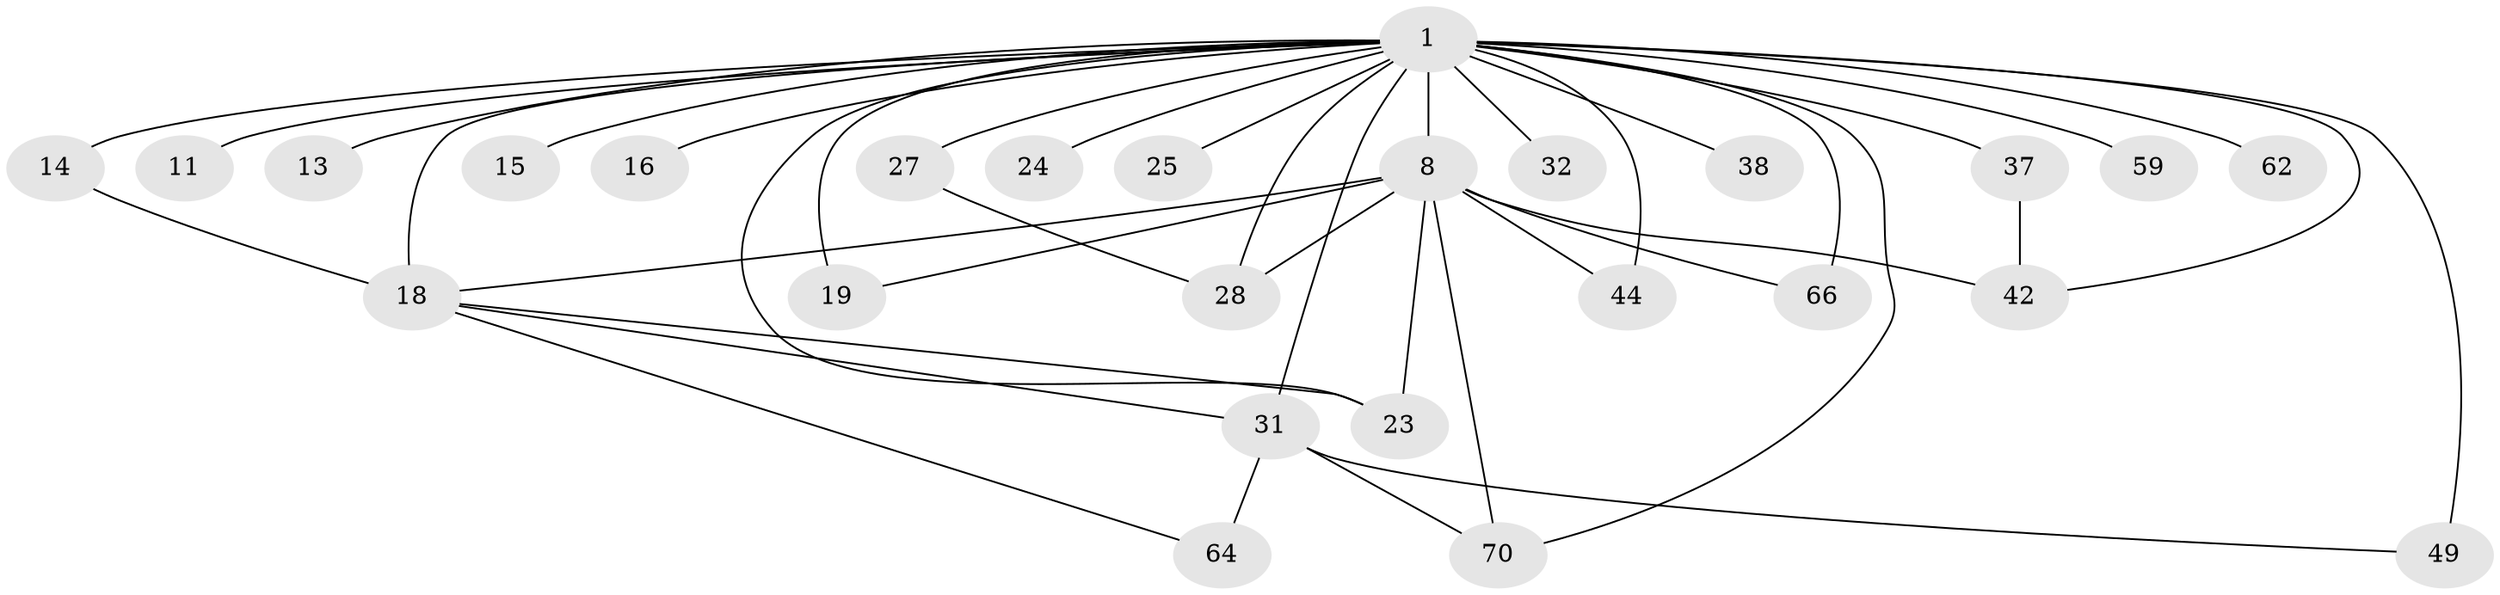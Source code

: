 // original degree distribution, {14: 0.033707865168539325, 18: 0.011235955056179775, 22: 0.02247191011235955, 19: 0.011235955056179775, 34: 0.011235955056179775, 11: 0.011235955056179775, 17: 0.011235955056179775, 2: 0.4943820224719101, 5: 0.056179775280898875, 3: 0.20224719101123595, 4: 0.11235955056179775, 6: 0.011235955056179775, 8: 0.011235955056179775}
// Generated by graph-tools (version 1.1) at 2025/17/03/04/25 18:17:16]
// undirected, 26 vertices, 41 edges
graph export_dot {
graph [start="1"]
  node [color=gray90,style=filled];
  1 [super="+29+2+56+4+22"];
  8 [super="+72+9+41"];
  11;
  13;
  14 [super="+83+17"];
  15;
  16;
  18 [super="+21+57"];
  19 [super="+48"];
  23 [super="+46"];
  24;
  25;
  27 [super="+60"];
  28;
  31 [super="+63+50"];
  32;
  37 [super="+78+88"];
  38;
  42 [super="+55"];
  44;
  49 [super="+67"];
  59;
  62;
  64;
  66;
  70;
  1 -- 8 [weight=21];
  1 -- 66 [weight=2];
  1 -- 70;
  1 -- 11 [weight=2];
  1 -- 14 [weight=5];
  1 -- 15 [weight=3];
  1 -- 16 [weight=2];
  1 -- 18 [weight=7];
  1 -- 24 [weight=2];
  1 -- 27 [weight=3];
  1 -- 31 [weight=5];
  1 -- 32 [weight=2];
  1 -- 37 [weight=3];
  1 -- 38 [weight=3];
  1 -- 44;
  1 -- 49 [weight=3];
  1 -- 59 [weight=2];
  1 -- 62 [weight=2];
  1 -- 42 [weight=2];
  1 -- 13 [weight=2];
  1 -- 19 [weight=2];
  1 -- 23 [weight=3];
  1 -- 25 [weight=2];
  1 -- 28;
  8 -- 66;
  8 -- 70;
  8 -- 42 [weight=2];
  8 -- 44;
  8 -- 18;
  8 -- 19;
  8 -- 23;
  8 -- 28;
  14 -- 18 [weight=2];
  18 -- 64;
  18 -- 23;
  18 -- 31 [weight=2];
  27 -- 28;
  31 -- 64;
  31 -- 49;
  31 -- 70;
  37 -- 42;
}
